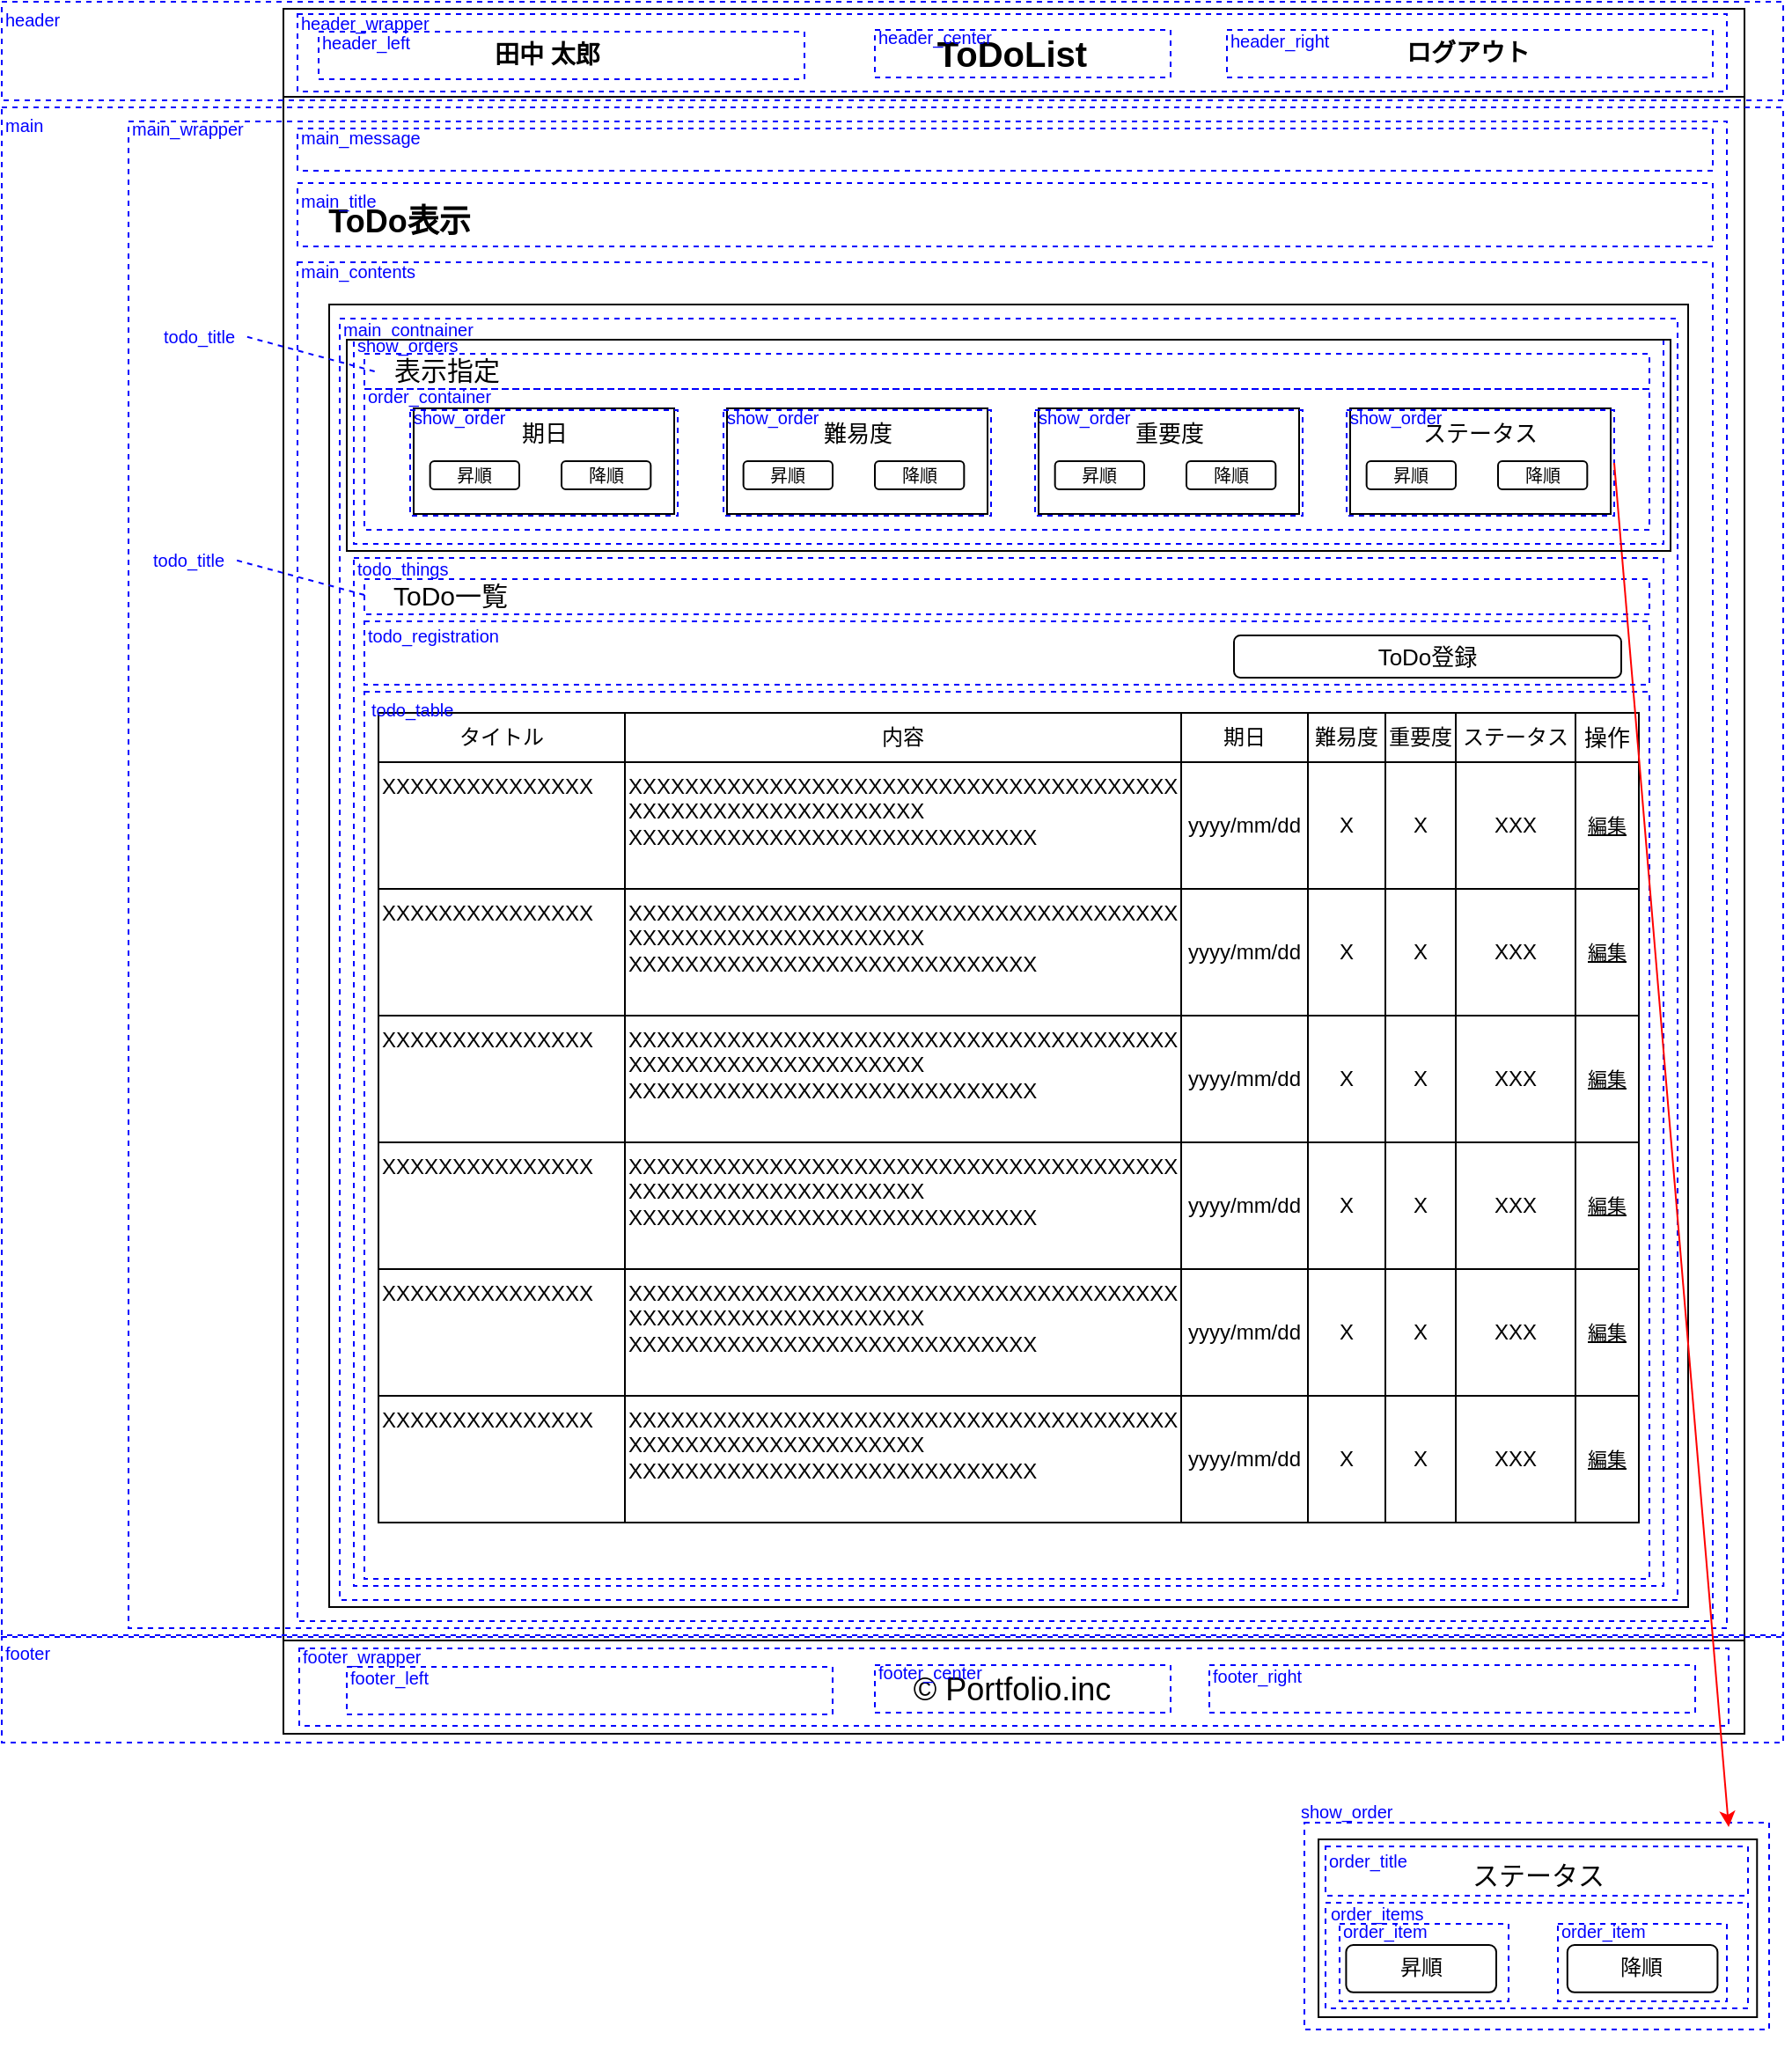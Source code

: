 <mxfile version="13.9.9" type="device"><diagram id="lAW5gfvQpGq91mGYDGwt" name="ページ1"><mxGraphModel dx="5087" dy="3839" grid="1" gridSize="4" guides="1" tooltips="1" connect="1" arrows="1" fold="1" page="1" pageScale="1" pageWidth="827" pageHeight="1169" math="0" shadow="0"><root><mxCell id="0"/><mxCell id="1" parent="0"/><mxCell id="Yv7fRx_SIulK72iq1PKx-1" value="" style="group" vertex="1" connectable="0" parent="1"><mxGeometry y="-48" width="830" height="972" as="geometry"/></mxCell><mxCell id="Yv7fRx_SIulK72iq1PKx-2" value="" style="rounded=0;whiteSpace=wrap;html=1;" vertex="1" parent="Yv7fRx_SIulK72iq1PKx-1"><mxGeometry y="0.5" width="830" height="971.5" as="geometry"/></mxCell><mxCell id="Yv7fRx_SIulK72iq1PKx-3" value="" style="rounded=0;whiteSpace=wrap;html=1;" vertex="1" parent="Yv7fRx_SIulK72iq1PKx-1"><mxGeometry width="830" height="50" as="geometry"/></mxCell><mxCell id="Yv7fRx_SIulK72iq1PKx-4" value="" style="rounded=0;whiteSpace=wrap;html=1;" vertex="1" parent="Yv7fRx_SIulK72iq1PKx-1"><mxGeometry y="927" width="830" height="53" as="geometry"/></mxCell><mxCell id="Yv7fRx_SIulK72iq1PKx-5" value="&lt;font style=&quot;font-size: 18px&quot;&gt;© Portfolio.inc&lt;/font&gt;" style="text;html=1;strokeColor=none;fillColor=none;align=center;verticalAlign=middle;whiteSpace=wrap;rounded=0;fontSize=20;" vertex="1" parent="Yv7fRx_SIulK72iq1PKx-1"><mxGeometry x="298" y="943.5" width="232" height="20" as="geometry"/></mxCell><mxCell id="Yv7fRx_SIulK72iq1PKx-6" value="&lt;font size=&quot;1&quot;&gt;&lt;b style=&quot;font-size: 18px&quot;&gt;ToDo表示&lt;/b&gt;&lt;/font&gt;" style="text;html=1;strokeColor=none;fillColor=none;align=center;verticalAlign=middle;whiteSpace=wrap;rounded=0;fontSize=17;" vertex="1" parent="Yv7fRx_SIulK72iq1PKx-1"><mxGeometry x="16" y="111" width="100" height="20" as="geometry"/></mxCell><mxCell id="Yv7fRx_SIulK72iq1PKx-7" value="&lt;b&gt;&lt;font style=&quot;font-size: 20px&quot;&gt;ToDoList&lt;/font&gt;&lt;/b&gt;" style="text;html=1;strokeColor=none;fillColor=none;align=center;verticalAlign=middle;whiteSpace=wrap;rounded=0;strokeWidth=4;" vertex="1" parent="Yv7fRx_SIulK72iq1PKx-1"><mxGeometry x="334" y="10" width="160" height="30" as="geometry"/></mxCell><mxCell id="Yv7fRx_SIulK72iq1PKx-8" value="&lt;span style=&quot;font-size: 14px;&quot;&gt;&lt;b style=&quot;font-size: 14px;&quot;&gt;田中 太郎&lt;/b&gt;&lt;/span&gt;" style="text;html=1;strokeColor=none;fillColor=none;align=center;verticalAlign=middle;whiteSpace=wrap;rounded=0;fontSize=14;" vertex="1" parent="Yv7fRx_SIulK72iq1PKx-1"><mxGeometry x="100" y="16" width="100" height="20" as="geometry"/></mxCell><mxCell id="Yv7fRx_SIulK72iq1PKx-9" value="&lt;b&gt;ログアウト&lt;/b&gt;" style="text;html=1;strokeColor=none;fillColor=none;align=center;verticalAlign=middle;whiteSpace=wrap;rounded=0;fontSize=14;" vertex="1" parent="Yv7fRx_SIulK72iq1PKx-1"><mxGeometry x="623" y="15" width="100" height="20" as="geometry"/></mxCell><mxCell id="Yv7fRx_SIulK72iq1PKx-10" value="" style="rounded=0;whiteSpace=wrap;html=1;fillColor=none;" vertex="1" parent="Yv7fRx_SIulK72iq1PKx-1"><mxGeometry x="26" y="168" width="772" height="740" as="geometry"/></mxCell><mxCell id="Yv7fRx_SIulK72iq1PKx-11" value="" style="rounded=0;whiteSpace=wrap;html=1;fillColor=none;fontSize=14;strokeColor=#0000FF;dashed=1;" vertex="1" parent="1"><mxGeometry x="-160" y="-52" width="1012" height="56" as="geometry"/></mxCell><mxCell id="Yv7fRx_SIulK72iq1PKx-12" value="" style="rounded=0;whiteSpace=wrap;html=1;fillColor=none;fontSize=14;strokeColor=#0000FF;dashed=1;" vertex="1" parent="1"><mxGeometry x="-160" y="8" width="1012" height="868" as="geometry"/></mxCell><mxCell id="Yv7fRx_SIulK72iq1PKx-13" value="" style="rounded=0;whiteSpace=wrap;html=1;fillColor=none;fontSize=14;strokeColor=#0000FF;dashed=1;" vertex="1" parent="1"><mxGeometry x="-160" y="877" width="1012" height="60" as="geometry"/></mxCell><mxCell id="Yv7fRx_SIulK72iq1PKx-14" value="header" style="text;html=1;strokeColor=none;fillColor=none;align=left;verticalAlign=middle;whiteSpace=wrap;rounded=0;dashed=1;fontSize=10;fontColor=#0000FF;" vertex="1" parent="1"><mxGeometry x="-160" y="-52" width="40" height="20" as="geometry"/></mxCell><mxCell id="Yv7fRx_SIulK72iq1PKx-15" value="main" style="text;html=1;strokeColor=none;fillColor=none;align=left;verticalAlign=middle;whiteSpace=wrap;rounded=0;dashed=1;fontSize=10;fontColor=#0000FF;" vertex="1" parent="1"><mxGeometry x="-160" y="8" width="40" height="20" as="geometry"/></mxCell><mxCell id="Yv7fRx_SIulK72iq1PKx-16" value="footer" style="text;html=1;strokeColor=none;fillColor=none;align=left;verticalAlign=middle;whiteSpace=wrap;rounded=0;dashed=1;fontSize=10;fontColor=#0000FF;" vertex="1" parent="1"><mxGeometry x="-160" y="876" width="40" height="20" as="geometry"/></mxCell><mxCell id="Yv7fRx_SIulK72iq1PKx-17" value="" style="rounded=0;whiteSpace=wrap;html=1;dashed=1;fillColor=none;strokeColor=#0000FF;" vertex="1" parent="1"><mxGeometry x="-88" y="16" width="908" height="856" as="geometry"/></mxCell><mxCell id="Yv7fRx_SIulK72iq1PKx-18" value="main_wrapper" style="text;html=1;strokeColor=none;fillColor=none;align=left;verticalAlign=middle;whiteSpace=wrap;rounded=0;dashed=1;fontSize=10;fontColor=#0000FF;" vertex="1" parent="1"><mxGeometry x="-88" y="16" width="84" height="8" as="geometry"/></mxCell><mxCell id="Yv7fRx_SIulK72iq1PKx-19" value="" style="rounded=0;whiteSpace=wrap;html=1;fillColor=none;fontSize=14;strokeColor=#0000FF;dashed=1;" vertex="1" parent="1"><mxGeometry x="20" y="-35" width="276" height="27" as="geometry"/></mxCell><mxCell id="Yv7fRx_SIulK72iq1PKx-20" value="header_left" style="text;html=1;strokeColor=none;fillColor=none;align=left;verticalAlign=middle;whiteSpace=wrap;rounded=0;dashed=1;fontSize=10;fontColor=#0000FF;" vertex="1" parent="1"><mxGeometry x="20" y="-35" width="72" height="11" as="geometry"/></mxCell><mxCell id="Yv7fRx_SIulK72iq1PKx-21" value="" style="rounded=0;whiteSpace=wrap;html=1;fillColor=none;fontSize=14;strokeColor=#0000FF;dashed=1;" vertex="1" parent="1"><mxGeometry x="8" y="-45" width="812" height="44" as="geometry"/></mxCell><mxCell id="Yv7fRx_SIulK72iq1PKx-22" value="header_wrapper" style="text;html=1;strokeColor=none;fillColor=none;align=left;verticalAlign=middle;whiteSpace=wrap;rounded=0;dashed=1;fontSize=10;fontColor=#0000FF;" vertex="1" parent="1"><mxGeometry x="8" y="-44" width="84" height="8" as="geometry"/></mxCell><mxCell id="Yv7fRx_SIulK72iq1PKx-23" value="" style="rounded=0;whiteSpace=wrap;html=1;fillColor=none;fontSize=14;strokeColor=#0000FF;dashed=1;" vertex="1" parent="1"><mxGeometry x="336" y="893" width="168" height="27" as="geometry"/></mxCell><mxCell id="Yv7fRx_SIulK72iq1PKx-24" value="" style="rounded=0;whiteSpace=wrap;html=1;fillColor=none;fontSize=14;strokeColor=#0000FF;dashed=1;" vertex="1" parent="1"><mxGeometry x="9" y="883.5" width="812" height="44" as="geometry"/></mxCell><mxCell id="Yv7fRx_SIulK72iq1PKx-25" value="footer_center" style="text;html=1;strokeColor=none;fillColor=none;align=left;verticalAlign=middle;whiteSpace=wrap;rounded=0;dashed=1;fontSize=10;fontColor=#0000FF;" vertex="1" parent="1"><mxGeometry x="336" y="891" width="96" height="11" as="geometry"/></mxCell><mxCell id="Yv7fRx_SIulK72iq1PKx-26" value="" style="rounded=0;whiteSpace=wrap;html=1;fillColor=none;fontSize=14;strokeColor=#0000FF;dashed=1;" vertex="1" parent="1"><mxGeometry x="36" y="894" width="276" height="27" as="geometry"/></mxCell><mxCell id="Yv7fRx_SIulK72iq1PKx-27" value="footer_left" style="text;html=1;strokeColor=none;fillColor=none;align=left;verticalAlign=middle;whiteSpace=wrap;rounded=0;dashed=1;fontSize=10;fontColor=#0000FF;" vertex="1" parent="1"><mxGeometry x="36" y="894" width="72" height="11" as="geometry"/></mxCell><mxCell id="Yv7fRx_SIulK72iq1PKx-28" value="footer_right" style="text;html=1;strokeColor=none;fillColor=none;align=left;verticalAlign=middle;whiteSpace=wrap;rounded=0;dashed=1;fontSize=10;fontColor=#0000FF;" vertex="1" parent="1"><mxGeometry x="526" y="893" width="72" height="11" as="geometry"/></mxCell><mxCell id="Yv7fRx_SIulK72iq1PKx-29" value="" style="rounded=0;whiteSpace=wrap;html=1;fillColor=none;fontSize=14;strokeColor=#0000FF;dashed=1;" vertex="1" parent="1"><mxGeometry x="526" y="893" width="276" height="27" as="geometry"/></mxCell><mxCell id="Yv7fRx_SIulK72iq1PKx-30" value="footer_wrapper" style="text;html=1;strokeColor=none;fillColor=none;align=left;verticalAlign=middle;whiteSpace=wrap;rounded=0;dashed=1;fontSize=10;fontColor=#0000FF;" vertex="1" parent="1"><mxGeometry x="9" y="883.5" width="84" height="8" as="geometry"/></mxCell><mxCell id="Yv7fRx_SIulK72iq1PKx-31" value="" style="rounded=0;whiteSpace=wrap;html=1;dashed=1;fillColor=none;strokeColor=#0000FF;" vertex="1" parent="1"><mxGeometry x="8" y="96" width="804" height="772" as="geometry"/></mxCell><mxCell id="Yv7fRx_SIulK72iq1PKx-32" value="main_contents" style="text;html=1;strokeColor=none;fillColor=none;align=left;verticalAlign=middle;whiteSpace=wrap;rounded=0;dashed=1;fontColor=#0000FF;fontSize=10;" vertex="1" parent="1"><mxGeometry x="8" y="91" width="80" height="20" as="geometry"/></mxCell><mxCell id="Yv7fRx_SIulK72iq1PKx-33" value="" style="rounded=0;whiteSpace=wrap;html=1;dashed=1;fillColor=none;strokeColor=#0000FF;" vertex="1" parent="1"><mxGeometry x="8" y="51" width="804" height="36" as="geometry"/></mxCell><mxCell id="Yv7fRx_SIulK72iq1PKx-34" value="main_title" style="text;html=1;strokeColor=none;fillColor=none;align=left;verticalAlign=middle;whiteSpace=wrap;rounded=0;dashed=1;fontColor=#0000FF;fontSize=10;" vertex="1" parent="1"><mxGeometry x="8" y="55" width="84" height="12" as="geometry"/></mxCell><mxCell id="Yv7fRx_SIulK72iq1PKx-35" value="" style="rounded=0;whiteSpace=wrap;html=1;dashed=1;fillColor=none;strokeColor=#0000FF;" vertex="1" parent="1"><mxGeometry x="8" y="20" width="804" height="24" as="geometry"/></mxCell><mxCell id="Yv7fRx_SIulK72iq1PKx-36" value="main_message" style="text;html=1;strokeColor=none;fillColor=none;align=left;verticalAlign=middle;whiteSpace=wrap;rounded=0;dashed=1;fontColor=#0000FF;fontSize=10;" vertex="1" parent="1"><mxGeometry x="8" y="17" width="80" height="16" as="geometry"/></mxCell><mxCell id="Yv7fRx_SIulK72iq1PKx-37" value="header_center" style="text;html=1;strokeColor=none;fillColor=none;align=left;verticalAlign=middle;whiteSpace=wrap;rounded=0;dashed=1;fontSize=10;fontColor=#0000FF;" vertex="1" parent="1"><mxGeometry x="336" y="-38" width="96" height="11" as="geometry"/></mxCell><mxCell id="Yv7fRx_SIulK72iq1PKx-38" value="" style="rounded=0;whiteSpace=wrap;html=1;fillColor=none;fontSize=14;strokeColor=#0000FF;dashed=1;" vertex="1" parent="1"><mxGeometry x="336" y="-36" width="168" height="27" as="geometry"/></mxCell><mxCell id="Yv7fRx_SIulK72iq1PKx-39" value="header_right" style="text;html=1;strokeColor=none;fillColor=none;align=left;verticalAlign=middle;whiteSpace=wrap;rounded=0;dashed=1;fontSize=10;fontColor=#0000FF;" vertex="1" parent="1"><mxGeometry x="536" y="-36" width="72" height="11" as="geometry"/></mxCell><mxCell id="Yv7fRx_SIulK72iq1PKx-40" value="" style="rounded=0;whiteSpace=wrap;html=1;fillColor=none;fontSize=14;strokeColor=#0000FF;dashed=1;" vertex="1" parent="1"><mxGeometry x="536" y="-36" width="276" height="27" as="geometry"/></mxCell><mxCell id="Yv7fRx_SIulK72iq1PKx-41" value="" style="group" vertex="1" connectable="0" parent="1"><mxGeometry x="54" y="352" width="748" height="460" as="geometry"/></mxCell><mxCell id="Yv7fRx_SIulK72iq1PKx-42" value="" style="group" vertex="1" connectable="0" parent="Yv7fRx_SIulK72iq1PKx-41"><mxGeometry width="692" height="28" as="geometry"/></mxCell><mxCell id="Yv7fRx_SIulK72iq1PKx-43" value="タイトル" style="rounded=0;whiteSpace=wrap;html=1;" vertex="1" parent="Yv7fRx_SIulK72iq1PKx-42"><mxGeometry width="140" height="28" as="geometry"/></mxCell><mxCell id="Yv7fRx_SIulK72iq1PKx-44" value="内容" style="rounded=0;whiteSpace=wrap;html=1;" vertex="1" parent="Yv7fRx_SIulK72iq1PKx-42"><mxGeometry x="140" width="316" height="28" as="geometry"/></mxCell><mxCell id="Yv7fRx_SIulK72iq1PKx-45" value="期日" style="rounded=0;whiteSpace=wrap;html=1;" vertex="1" parent="Yv7fRx_SIulK72iq1PKx-42"><mxGeometry x="456" width="72" height="28" as="geometry"/></mxCell><mxCell id="Yv7fRx_SIulK72iq1PKx-46" value="難易度" style="rounded=0;whiteSpace=wrap;html=1;" vertex="1" parent="Yv7fRx_SIulK72iq1PKx-42"><mxGeometry x="528" width="44" height="28" as="geometry"/></mxCell><mxCell id="Yv7fRx_SIulK72iq1PKx-47" value="重要度" style="rounded=0;whiteSpace=wrap;html=1;" vertex="1" parent="Yv7fRx_SIulK72iq1PKx-42"><mxGeometry x="572" width="40" height="28" as="geometry"/></mxCell><mxCell id="Yv7fRx_SIulK72iq1PKx-48" value="ステータス" style="rounded=0;whiteSpace=wrap;html=1;" vertex="1" parent="Yv7fRx_SIulK72iq1PKx-42"><mxGeometry x="612" width="68" height="28" as="geometry"/></mxCell><mxCell id="Yv7fRx_SIulK72iq1PKx-49" value="" style="group;align=left;verticalAlign=top;fontSize=11;" vertex="1" connectable="0" parent="Yv7fRx_SIulK72iq1PKx-41"><mxGeometry y="28" width="748" height="72" as="geometry"/></mxCell><mxCell id="Yv7fRx_SIulK72iq1PKx-50" value="" style="group" vertex="1" connectable="0" parent="Yv7fRx_SIulK72iq1PKx-49"><mxGeometry width="748" height="72" as="geometry"/></mxCell><mxCell id="Yv7fRx_SIulK72iq1PKx-51" value="XXXXXXXXXXXXXXX" style="rounded=0;whiteSpace=wrap;html=1;align=left;verticalAlign=top;" vertex="1" parent="Yv7fRx_SIulK72iq1PKx-50"><mxGeometry width="140" height="72" as="geometry"/></mxCell><mxCell id="Yv7fRx_SIulK72iq1PKx-52" value="XXXXXXXXXXXXXXXXXXXXXXXXXXXXXXXXXXXXXXX&lt;br&gt;XXXXXXXXXXXXXXXXXXXXX&lt;br&gt;XXXXXXXXXXXXXXXXXXXXXXXXXXXXX" style="rounded=0;whiteSpace=wrap;html=1;verticalAlign=top;align=left;" vertex="1" parent="Yv7fRx_SIulK72iq1PKx-50"><mxGeometry x="140" width="316" height="72" as="geometry"/></mxCell><mxCell id="Yv7fRx_SIulK72iq1PKx-53" value="yyyy/mm/dd" style="rounded=0;whiteSpace=wrap;html=1;" vertex="1" parent="Yv7fRx_SIulK72iq1PKx-50"><mxGeometry x="456" width="72" height="72" as="geometry"/></mxCell><mxCell id="Yv7fRx_SIulK72iq1PKx-54" value="X" style="rounded=0;whiteSpace=wrap;html=1;" vertex="1" parent="Yv7fRx_SIulK72iq1PKx-50"><mxGeometry x="528" width="44" height="72" as="geometry"/></mxCell><mxCell id="Yv7fRx_SIulK72iq1PKx-55" value="X" style="rounded=0;whiteSpace=wrap;html=1;" vertex="1" parent="Yv7fRx_SIulK72iq1PKx-50"><mxGeometry x="572" width="40" height="72" as="geometry"/></mxCell><mxCell id="Yv7fRx_SIulK72iq1PKx-56" value="XXX" style="rounded=0;whiteSpace=wrap;html=1;" vertex="1" parent="Yv7fRx_SIulK72iq1PKx-50"><mxGeometry x="612" width="68" height="72" as="geometry"/></mxCell><mxCell id="Yv7fRx_SIulK72iq1PKx-57" value="" style="group;align=left;verticalAlign=top;fontSize=11;" vertex="1" connectable="0" parent="Yv7fRx_SIulK72iq1PKx-41"><mxGeometry y="100" width="748" height="72" as="geometry"/></mxCell><mxCell id="Yv7fRx_SIulK72iq1PKx-58" value="" style="group" vertex="1" connectable="0" parent="Yv7fRx_SIulK72iq1PKx-57"><mxGeometry width="748" height="72" as="geometry"/></mxCell><mxCell id="Yv7fRx_SIulK72iq1PKx-59" value="XXXXXXXXXXXXXXX" style="rounded=0;whiteSpace=wrap;html=1;align=left;verticalAlign=top;" vertex="1" parent="Yv7fRx_SIulK72iq1PKx-58"><mxGeometry width="140" height="72" as="geometry"/></mxCell><mxCell id="Yv7fRx_SIulK72iq1PKx-60" value="XXXXXXXXXXXXXXXXXXXXXXXXXXXXXXXXXXXXXXX&lt;br&gt;XXXXXXXXXXXXXXXXXXXXX&lt;br&gt;XXXXXXXXXXXXXXXXXXXXXXXXXXXXX" style="rounded=0;whiteSpace=wrap;html=1;verticalAlign=top;align=left;" vertex="1" parent="Yv7fRx_SIulK72iq1PKx-58"><mxGeometry x="140" width="316" height="72" as="geometry"/></mxCell><mxCell id="Yv7fRx_SIulK72iq1PKx-61" value="yyyy/mm/dd" style="rounded=0;whiteSpace=wrap;html=1;" vertex="1" parent="Yv7fRx_SIulK72iq1PKx-58"><mxGeometry x="456" width="72" height="72" as="geometry"/></mxCell><mxCell id="Yv7fRx_SIulK72iq1PKx-62" value="X" style="rounded=0;whiteSpace=wrap;html=1;" vertex="1" parent="Yv7fRx_SIulK72iq1PKx-58"><mxGeometry x="528" width="44" height="72" as="geometry"/></mxCell><mxCell id="Yv7fRx_SIulK72iq1PKx-63" value="X" style="rounded=0;whiteSpace=wrap;html=1;" vertex="1" parent="Yv7fRx_SIulK72iq1PKx-58"><mxGeometry x="572" width="40" height="72" as="geometry"/></mxCell><mxCell id="Yv7fRx_SIulK72iq1PKx-64" value="XXX" style="rounded=0;whiteSpace=wrap;html=1;" vertex="1" parent="Yv7fRx_SIulK72iq1PKx-58"><mxGeometry x="612" width="68" height="72" as="geometry"/></mxCell><mxCell id="Yv7fRx_SIulK72iq1PKx-65" value="" style="group;align=left;verticalAlign=top;fontSize=11;" vertex="1" connectable="0" parent="Yv7fRx_SIulK72iq1PKx-41"><mxGeometry y="172" width="748" height="72" as="geometry"/></mxCell><mxCell id="Yv7fRx_SIulK72iq1PKx-66" value="" style="group" vertex="1" connectable="0" parent="Yv7fRx_SIulK72iq1PKx-65"><mxGeometry width="748" height="72" as="geometry"/></mxCell><mxCell id="Yv7fRx_SIulK72iq1PKx-67" value="XXXXXXXXXXXXXXX" style="rounded=0;whiteSpace=wrap;html=1;align=left;verticalAlign=top;" vertex="1" parent="Yv7fRx_SIulK72iq1PKx-66"><mxGeometry width="140" height="72" as="geometry"/></mxCell><mxCell id="Yv7fRx_SIulK72iq1PKx-68" value="XXXXXXXXXXXXXXXXXXXXXXXXXXXXXXXXXXXXXXX&lt;br&gt;XXXXXXXXXXXXXXXXXXXXX&lt;br&gt;XXXXXXXXXXXXXXXXXXXXXXXXXXXXX" style="rounded=0;whiteSpace=wrap;html=1;verticalAlign=top;align=left;" vertex="1" parent="Yv7fRx_SIulK72iq1PKx-66"><mxGeometry x="140" width="316" height="72" as="geometry"/></mxCell><mxCell id="Yv7fRx_SIulK72iq1PKx-69" value="yyyy/mm/dd" style="rounded=0;whiteSpace=wrap;html=1;" vertex="1" parent="Yv7fRx_SIulK72iq1PKx-66"><mxGeometry x="456" width="72" height="72" as="geometry"/></mxCell><mxCell id="Yv7fRx_SIulK72iq1PKx-70" value="X" style="rounded=0;whiteSpace=wrap;html=1;" vertex="1" parent="Yv7fRx_SIulK72iq1PKx-66"><mxGeometry x="528" width="44" height="72" as="geometry"/></mxCell><mxCell id="Yv7fRx_SIulK72iq1PKx-71" value="X" style="rounded=0;whiteSpace=wrap;html=1;" vertex="1" parent="Yv7fRx_SIulK72iq1PKx-66"><mxGeometry x="572" width="40" height="72" as="geometry"/></mxCell><mxCell id="Yv7fRx_SIulK72iq1PKx-72" value="XXX" style="rounded=0;whiteSpace=wrap;html=1;" vertex="1" parent="Yv7fRx_SIulK72iq1PKx-66"><mxGeometry x="612" width="68" height="72" as="geometry"/></mxCell><mxCell id="Yv7fRx_SIulK72iq1PKx-73" value="" style="group;align=left;verticalAlign=top;fontSize=11;" vertex="1" connectable="0" parent="Yv7fRx_SIulK72iq1PKx-41"><mxGeometry y="244" width="748" height="72" as="geometry"/></mxCell><mxCell id="Yv7fRx_SIulK72iq1PKx-74" value="" style="group" vertex="1" connectable="0" parent="Yv7fRx_SIulK72iq1PKx-73"><mxGeometry width="748" height="72" as="geometry"/></mxCell><mxCell id="Yv7fRx_SIulK72iq1PKx-75" value="XXXXXXXXXXXXXXX" style="rounded=0;whiteSpace=wrap;html=1;align=left;verticalAlign=top;" vertex="1" parent="Yv7fRx_SIulK72iq1PKx-74"><mxGeometry width="140" height="72" as="geometry"/></mxCell><mxCell id="Yv7fRx_SIulK72iq1PKx-76" value="XXXXXXXXXXXXXXXXXXXXXXXXXXXXXXXXXXXXXXX&lt;br&gt;XXXXXXXXXXXXXXXXXXXXX&lt;br&gt;XXXXXXXXXXXXXXXXXXXXXXXXXXXXX" style="rounded=0;whiteSpace=wrap;html=1;verticalAlign=top;align=left;" vertex="1" parent="Yv7fRx_SIulK72iq1PKx-74"><mxGeometry x="140" width="316" height="72" as="geometry"/></mxCell><mxCell id="Yv7fRx_SIulK72iq1PKx-77" value="yyyy/mm/dd" style="rounded=0;whiteSpace=wrap;html=1;" vertex="1" parent="Yv7fRx_SIulK72iq1PKx-74"><mxGeometry x="456" width="72" height="72" as="geometry"/></mxCell><mxCell id="Yv7fRx_SIulK72iq1PKx-78" value="X" style="rounded=0;whiteSpace=wrap;html=1;" vertex="1" parent="Yv7fRx_SIulK72iq1PKx-74"><mxGeometry x="528" width="44" height="72" as="geometry"/></mxCell><mxCell id="Yv7fRx_SIulK72iq1PKx-79" value="X" style="rounded=0;whiteSpace=wrap;html=1;" vertex="1" parent="Yv7fRx_SIulK72iq1PKx-74"><mxGeometry x="572" width="40" height="72" as="geometry"/></mxCell><mxCell id="Yv7fRx_SIulK72iq1PKx-80" value="XXX" style="rounded=0;whiteSpace=wrap;html=1;" vertex="1" parent="Yv7fRx_SIulK72iq1PKx-74"><mxGeometry x="612" width="68" height="72" as="geometry"/></mxCell><mxCell id="Yv7fRx_SIulK72iq1PKx-81" value="" style="group;align=left;verticalAlign=top;fontSize=11;" vertex="1" connectable="0" parent="Yv7fRx_SIulK72iq1PKx-41"><mxGeometry y="316" width="748" height="72" as="geometry"/></mxCell><mxCell id="Yv7fRx_SIulK72iq1PKx-82" value="" style="group" vertex="1" connectable="0" parent="Yv7fRx_SIulK72iq1PKx-81"><mxGeometry width="748" height="72" as="geometry"/></mxCell><mxCell id="Yv7fRx_SIulK72iq1PKx-83" value="XXXXXXXXXXXXXXX" style="rounded=0;whiteSpace=wrap;html=1;align=left;verticalAlign=top;" vertex="1" parent="Yv7fRx_SIulK72iq1PKx-82"><mxGeometry width="140" height="72" as="geometry"/></mxCell><mxCell id="Yv7fRx_SIulK72iq1PKx-84" value="XXXXXXXXXXXXXXXXXXXXXXXXXXXXXXXXXXXXXXX&lt;br&gt;XXXXXXXXXXXXXXXXXXXXX&lt;br&gt;XXXXXXXXXXXXXXXXXXXXXXXXXXXXX" style="rounded=0;whiteSpace=wrap;html=1;verticalAlign=top;align=left;" vertex="1" parent="Yv7fRx_SIulK72iq1PKx-82"><mxGeometry x="140" width="316" height="72" as="geometry"/></mxCell><mxCell id="Yv7fRx_SIulK72iq1PKx-85" value="yyyy/mm/dd" style="rounded=0;whiteSpace=wrap;html=1;" vertex="1" parent="Yv7fRx_SIulK72iq1PKx-82"><mxGeometry x="456" width="72" height="72" as="geometry"/></mxCell><mxCell id="Yv7fRx_SIulK72iq1PKx-86" value="X" style="rounded=0;whiteSpace=wrap;html=1;" vertex="1" parent="Yv7fRx_SIulK72iq1PKx-82"><mxGeometry x="528" width="44" height="72" as="geometry"/></mxCell><mxCell id="Yv7fRx_SIulK72iq1PKx-87" value="X" style="rounded=0;whiteSpace=wrap;html=1;" vertex="1" parent="Yv7fRx_SIulK72iq1PKx-82"><mxGeometry x="572" width="40" height="72" as="geometry"/></mxCell><mxCell id="Yv7fRx_SIulK72iq1PKx-88" value="XXX" style="rounded=0;whiteSpace=wrap;html=1;" vertex="1" parent="Yv7fRx_SIulK72iq1PKx-82"><mxGeometry x="612" width="68" height="72" as="geometry"/></mxCell><mxCell id="Yv7fRx_SIulK72iq1PKx-89" value="" style="group;align=left;verticalAlign=top;fontSize=11;" vertex="1" connectable="0" parent="Yv7fRx_SIulK72iq1PKx-41"><mxGeometry y="388" width="748" height="72" as="geometry"/></mxCell><mxCell id="Yv7fRx_SIulK72iq1PKx-90" value="" style="group" vertex="1" connectable="0" parent="Yv7fRx_SIulK72iq1PKx-89"><mxGeometry width="748" height="72" as="geometry"/></mxCell><mxCell id="Yv7fRx_SIulK72iq1PKx-91" value="XXXXXXXXXXXXXXX" style="rounded=0;whiteSpace=wrap;html=1;align=left;verticalAlign=top;" vertex="1" parent="Yv7fRx_SIulK72iq1PKx-90"><mxGeometry width="140" height="72" as="geometry"/></mxCell><mxCell id="Yv7fRx_SIulK72iq1PKx-92" value="XXXXXXXXXXXXXXXXXXXXXXXXXXXXXXXXXXXXXXX&lt;br&gt;XXXXXXXXXXXXXXXXXXXXX&lt;br&gt;XXXXXXXXXXXXXXXXXXXXXXXXXXXXX" style="rounded=0;whiteSpace=wrap;html=1;verticalAlign=top;align=left;" vertex="1" parent="Yv7fRx_SIulK72iq1PKx-90"><mxGeometry x="140" width="316" height="72" as="geometry"/></mxCell><mxCell id="Yv7fRx_SIulK72iq1PKx-93" value="yyyy/mm/dd" style="rounded=0;whiteSpace=wrap;html=1;" vertex="1" parent="Yv7fRx_SIulK72iq1PKx-90"><mxGeometry x="456" width="72" height="72" as="geometry"/></mxCell><mxCell id="Yv7fRx_SIulK72iq1PKx-94" value="X" style="rounded=0;whiteSpace=wrap;html=1;" vertex="1" parent="Yv7fRx_SIulK72iq1PKx-90"><mxGeometry x="528" width="44" height="72" as="geometry"/></mxCell><mxCell id="Yv7fRx_SIulK72iq1PKx-95" value="X" style="rounded=0;whiteSpace=wrap;html=1;" vertex="1" parent="Yv7fRx_SIulK72iq1PKx-90"><mxGeometry x="572" width="40" height="72" as="geometry"/></mxCell><mxCell id="Yv7fRx_SIulK72iq1PKx-96" value="XXX" style="rounded=0;whiteSpace=wrap;html=1;" vertex="1" parent="Yv7fRx_SIulK72iq1PKx-90"><mxGeometry x="612" width="68" height="72" as="geometry"/></mxCell><mxCell id="Yv7fRx_SIulK72iq1PKx-97" value="" style="group;fontSize=12;" vertex="1" connectable="0" parent="Yv7fRx_SIulK72iq1PKx-41"><mxGeometry x="680" width="36" height="460" as="geometry"/></mxCell><mxCell id="Yv7fRx_SIulK72iq1PKx-98" value="&lt;font style=&quot;font-size: 13px&quot;&gt;操作&lt;/font&gt;" style="rounded=0;whiteSpace=wrap;html=1;fontSize=11;" vertex="1" parent="Yv7fRx_SIulK72iq1PKx-97"><mxGeometry width="36" height="28" as="geometry"/></mxCell><mxCell id="Yv7fRx_SIulK72iq1PKx-99" value="編集" style="rounded=0;whiteSpace=wrap;html=1;fontStyle=4;fontSize=11;" vertex="1" parent="Yv7fRx_SIulK72iq1PKx-97"><mxGeometry y="28" width="36" height="72" as="geometry"/></mxCell><mxCell id="Yv7fRx_SIulK72iq1PKx-100" value="編集" style="rounded=0;whiteSpace=wrap;html=1;fontStyle=4;fontSize=11;" vertex="1" parent="Yv7fRx_SIulK72iq1PKx-97"><mxGeometry y="100" width="36" height="72" as="geometry"/></mxCell><mxCell id="Yv7fRx_SIulK72iq1PKx-101" value="編集" style="rounded=0;whiteSpace=wrap;html=1;fontStyle=4;fontSize=11;" vertex="1" parent="Yv7fRx_SIulK72iq1PKx-97"><mxGeometry y="172" width="36" height="72" as="geometry"/></mxCell><mxCell id="Yv7fRx_SIulK72iq1PKx-102" value="編集" style="rounded=0;whiteSpace=wrap;html=1;fontStyle=4;fontSize=11;" vertex="1" parent="Yv7fRx_SIulK72iq1PKx-97"><mxGeometry y="244" width="36" height="72" as="geometry"/></mxCell><mxCell id="Yv7fRx_SIulK72iq1PKx-103" value="編集" style="rounded=0;whiteSpace=wrap;html=1;fontStyle=4;fontSize=11;" vertex="1" parent="Yv7fRx_SIulK72iq1PKx-97"><mxGeometry y="316" width="36" height="72" as="geometry"/></mxCell><mxCell id="Yv7fRx_SIulK72iq1PKx-104" value="編集" style="rounded=0;whiteSpace=wrap;html=1;fontStyle=4;fontSize=11;" vertex="1" parent="Yv7fRx_SIulK72iq1PKx-97"><mxGeometry y="388" width="36" height="72" as="geometry"/></mxCell><mxCell id="Yv7fRx_SIulK72iq1PKx-105" value="" style="group" vertex="1" connectable="0" parent="1"><mxGeometry x="46" y="131" width="736" height="128" as="geometry"/></mxCell><mxCell id="Yv7fRx_SIulK72iq1PKx-106" value="表示指定" style="text;html=1;strokeColor=none;fillColor=none;align=center;verticalAlign=middle;whiteSpace=wrap;rounded=0;fontSize=15;" vertex="1" parent="Yv7fRx_SIulK72iq1PKx-105"><mxGeometry x="13" y="16" width="68" height="20" as="geometry"/></mxCell><mxCell id="Yv7fRx_SIulK72iq1PKx-107" value="" style="group" vertex="1" connectable="0" parent="Yv7fRx_SIulK72iq1PKx-105"><mxGeometry x="28" y="48" width="148" height="60" as="geometry"/></mxCell><mxCell id="Yv7fRx_SIulK72iq1PKx-108" value="" style="rounded=0;whiteSpace=wrap;html=1;fontSize=11;align=center;" vertex="1" parent="Yv7fRx_SIulK72iq1PKx-107"><mxGeometry width="148" height="60" as="geometry"/></mxCell><mxCell id="Yv7fRx_SIulK72iq1PKx-109" value="期日" style="text;html=1;strokeColor=none;fillColor=none;align=center;verticalAlign=middle;whiteSpace=wrap;rounded=0;fontSize=13;" vertex="1" parent="Yv7fRx_SIulK72iq1PKx-107"><mxGeometry x="50.667" y="4" width="46.667" height="20" as="geometry"/></mxCell><mxCell id="Yv7fRx_SIulK72iq1PKx-110" value="昇順" style="rounded=1;whiteSpace=wrap;html=1;fontSize=10;align=center;" vertex="1" parent="Yv7fRx_SIulK72iq1PKx-107"><mxGeometry x="9.33" y="30" width="50.67" height="16" as="geometry"/></mxCell><mxCell id="Yv7fRx_SIulK72iq1PKx-111" value="降順" style="rounded=1;whiteSpace=wrap;html=1;fontSize=10;align=center;" vertex="1" parent="Yv7fRx_SIulK72iq1PKx-107"><mxGeometry x="84" y="30" width="50.67" height="16" as="geometry"/></mxCell><mxCell id="Yv7fRx_SIulK72iq1PKx-112" value="" style="group" vertex="1" connectable="0" parent="Yv7fRx_SIulK72iq1PKx-105"><mxGeometry x="206" y="48" width="148" height="60" as="geometry"/></mxCell><mxCell id="Yv7fRx_SIulK72iq1PKx-113" value="" style="rounded=0;whiteSpace=wrap;html=1;fontSize=11;align=center;" vertex="1" parent="Yv7fRx_SIulK72iq1PKx-112"><mxGeometry width="148" height="60" as="geometry"/></mxCell><mxCell id="Yv7fRx_SIulK72iq1PKx-114" value="難易度" style="text;html=1;strokeColor=none;fillColor=none;align=center;verticalAlign=middle;whiteSpace=wrap;rounded=0;fontSize=13;" vertex="1" parent="Yv7fRx_SIulK72iq1PKx-112"><mxGeometry x="50.667" y="4" width="46.667" height="20" as="geometry"/></mxCell><mxCell id="Yv7fRx_SIulK72iq1PKx-115" value="昇順" style="rounded=1;whiteSpace=wrap;html=1;fontSize=10;align=center;" vertex="1" parent="Yv7fRx_SIulK72iq1PKx-112"><mxGeometry x="9.33" y="30" width="50.67" height="16" as="geometry"/></mxCell><mxCell id="Yv7fRx_SIulK72iq1PKx-116" value="降順" style="rounded=1;whiteSpace=wrap;html=1;fontSize=10;align=center;" vertex="1" parent="Yv7fRx_SIulK72iq1PKx-112"><mxGeometry x="84" y="30" width="50.67" height="16" as="geometry"/></mxCell><mxCell id="Yv7fRx_SIulK72iq1PKx-117" value="" style="group" vertex="1" connectable="0" parent="Yv7fRx_SIulK72iq1PKx-105"><mxGeometry x="383" y="48" width="148" height="60" as="geometry"/></mxCell><mxCell id="Yv7fRx_SIulK72iq1PKx-118" value="" style="rounded=0;whiteSpace=wrap;html=1;fontSize=11;align=center;" vertex="1" parent="Yv7fRx_SIulK72iq1PKx-117"><mxGeometry width="148" height="60" as="geometry"/></mxCell><mxCell id="Yv7fRx_SIulK72iq1PKx-119" value="重要度" style="text;html=1;strokeColor=none;fillColor=none;align=center;verticalAlign=middle;whiteSpace=wrap;rounded=0;fontSize=13;" vertex="1" parent="Yv7fRx_SIulK72iq1PKx-117"><mxGeometry x="50.667" y="4" width="46.667" height="20" as="geometry"/></mxCell><mxCell id="Yv7fRx_SIulK72iq1PKx-120" value="昇順" style="rounded=1;whiteSpace=wrap;html=1;fontSize=10;align=center;" vertex="1" parent="Yv7fRx_SIulK72iq1PKx-117"><mxGeometry x="9.33" y="30" width="50.67" height="16" as="geometry"/></mxCell><mxCell id="Yv7fRx_SIulK72iq1PKx-121" value="降順" style="rounded=1;whiteSpace=wrap;html=1;fontSize=10;align=center;" vertex="1" parent="Yv7fRx_SIulK72iq1PKx-117"><mxGeometry x="84" y="30" width="50.67" height="16" as="geometry"/></mxCell><mxCell id="Yv7fRx_SIulK72iq1PKx-122" value="" style="group" vertex="1" connectable="0" parent="Yv7fRx_SIulK72iq1PKx-105"><mxGeometry x="560" y="48" width="148" height="60" as="geometry"/></mxCell><mxCell id="Yv7fRx_SIulK72iq1PKx-123" value="" style="rounded=0;whiteSpace=wrap;html=1;fontSize=11;align=center;" vertex="1" parent="Yv7fRx_SIulK72iq1PKx-122"><mxGeometry width="148" height="60" as="geometry"/></mxCell><mxCell id="Yv7fRx_SIulK72iq1PKx-124" value="ステータス" style="text;html=1;strokeColor=none;fillColor=none;align=center;verticalAlign=middle;whiteSpace=wrap;rounded=0;fontSize=13;" vertex="1" parent="Yv7fRx_SIulK72iq1PKx-122"><mxGeometry x="36" y="4" width="76" height="20" as="geometry"/></mxCell><mxCell id="Yv7fRx_SIulK72iq1PKx-125" value="昇順" style="rounded=1;whiteSpace=wrap;html=1;fontSize=10;align=center;" vertex="1" parent="Yv7fRx_SIulK72iq1PKx-122"><mxGeometry x="9.33" y="30" width="50.67" height="16" as="geometry"/></mxCell><mxCell id="Yv7fRx_SIulK72iq1PKx-126" value="降順" style="rounded=1;whiteSpace=wrap;html=1;fontSize=10;align=center;" vertex="1" parent="Yv7fRx_SIulK72iq1PKx-122"><mxGeometry x="84" y="30" width="50.67" height="16" as="geometry"/></mxCell><mxCell id="Yv7fRx_SIulK72iq1PKx-127" value="ToDo一覧" style="text;html=1;strokeColor=none;fillColor=none;align=center;verticalAlign=middle;whiteSpace=wrap;rounded=0;fontSize=15;" vertex="1" parent="1"><mxGeometry x="57" y="275" width="76" height="20" as="geometry"/></mxCell><mxCell id="Yv7fRx_SIulK72iq1PKx-128" value="" style="rounded=0;whiteSpace=wrap;html=1;dashed=1;fillColor=none;strokeColor=#0000FF;" vertex="1" parent="1"><mxGeometry x="32" y="128" width="760" height="728" as="geometry"/></mxCell><mxCell id="Yv7fRx_SIulK72iq1PKx-129" value="main_contnainer" style="text;html=1;strokeColor=none;fillColor=none;align=left;verticalAlign=middle;whiteSpace=wrap;rounded=0;dashed=1;fontColor=#0000FF;fontSize=10;" vertex="1" parent="1"><mxGeometry x="32" y="124" width="80" height="20" as="geometry"/></mxCell><mxCell id="Yv7fRx_SIulK72iq1PKx-130" value="" style="rounded=0;whiteSpace=wrap;html=1;dashed=1;fillColor=none;strokeColor=#0000FF;" vertex="1" parent="1"><mxGeometry x="40" y="140" width="744" height="116" as="geometry"/></mxCell><mxCell id="Yv7fRx_SIulK72iq1PKx-131" value="show_orders" style="text;html=1;strokeColor=none;fillColor=none;align=left;verticalAlign=middle;whiteSpace=wrap;rounded=0;dashed=1;fontColor=#0000FF;fontSize=10;" vertex="1" parent="1"><mxGeometry x="40" y="133" width="80" height="20" as="geometry"/></mxCell><mxCell id="Yv7fRx_SIulK72iq1PKx-132" value="" style="rounded=0;whiteSpace=wrap;html=1;dashed=1;fillColor=none;strokeColor=#0000FF;" vertex="1" parent="1"><mxGeometry x="40" y="264" width="744" height="584" as="geometry"/></mxCell><mxCell id="Yv7fRx_SIulK72iq1PKx-133" value="todo_things" style="text;html=1;strokeColor=none;fillColor=none;align=left;verticalAlign=middle;whiteSpace=wrap;rounded=0;dashed=1;fontColor=#0000FF;fontSize=10;" vertex="1" parent="1"><mxGeometry x="40" y="260" width="80" height="20" as="geometry"/></mxCell><mxCell id="Yv7fRx_SIulK72iq1PKx-134" value="" style="rounded=0;whiteSpace=wrap;html=1;dashed=1;fillColor=none;strokeColor=#0000FF;" vertex="1" parent="1"><mxGeometry x="46" y="168" width="730" height="80" as="geometry"/></mxCell><mxCell id="Yv7fRx_SIulK72iq1PKx-135" value="" style="rounded=0;whiteSpace=wrap;html=1;dashed=1;fillColor=none;strokeColor=#0000FF;" vertex="1" parent="1"><mxGeometry x="46" y="148" width="730" height="20" as="geometry"/></mxCell><mxCell id="Yv7fRx_SIulK72iq1PKx-136" value="todo_title" style="text;html=1;strokeColor=none;fillColor=none;align=left;verticalAlign=middle;whiteSpace=wrap;rounded=0;dashed=1;fontColor=#0000FF;fontSize=10;" vertex="1" parent="1"><mxGeometry x="-70" y="128" width="48" height="20" as="geometry"/></mxCell><mxCell id="Yv7fRx_SIulK72iq1PKx-137" value="" style="endArrow=none;html=1;fontSize=12;entryX=1;entryY=0.5;entryDx=0;entryDy=0;exitX=0.008;exitY=0.5;exitDx=0;exitDy=0;exitPerimeter=0;dashed=1;strokeColor=#0000FF;" edge="1" parent="1" source="Yv7fRx_SIulK72iq1PKx-135" target="Yv7fRx_SIulK72iq1PKx-136"><mxGeometry width="50" height="50" relative="1" as="geometry"><mxPoint x="76" y="230" as="sourcePoint"/><mxPoint x="126" y="180" as="targetPoint"/></mxGeometry></mxCell><mxCell id="Yv7fRx_SIulK72iq1PKx-138" value="order_container" style="text;html=1;strokeColor=none;fillColor=none;align=left;verticalAlign=middle;whiteSpace=wrap;rounded=0;dashed=1;fontColor=#0000FF;fontSize=10;" vertex="1" parent="1"><mxGeometry x="46" y="162" width="80" height="20" as="geometry"/></mxCell><mxCell id="Yv7fRx_SIulK72iq1PKx-139" value="" style="rounded=0;whiteSpace=wrap;html=1;dashed=1;fillColor=none;strokeColor=#0000FF;" vertex="1" parent="1"><mxGeometry x="72" y="180" width="152" height="60" as="geometry"/></mxCell><mxCell id="Yv7fRx_SIulK72iq1PKx-140" value="show_order" style="text;html=1;strokeColor=none;fillColor=none;align=left;verticalAlign=middle;whiteSpace=wrap;rounded=0;dashed=1;fontColor=#0000FF;fontSize=10;" vertex="1" parent="1"><mxGeometry x="72" y="176" width="56" height="16" as="geometry"/></mxCell><mxCell id="Yv7fRx_SIulK72iq1PKx-141" value="" style="rounded=0;whiteSpace=wrap;html=1;dashed=1;fillColor=none;strokeColor=#0000FF;" vertex="1" parent="1"><mxGeometry x="250" y="180" width="152" height="60" as="geometry"/></mxCell><mxCell id="Yv7fRx_SIulK72iq1PKx-142" value="show_order" style="text;html=1;strokeColor=none;fillColor=none;align=left;verticalAlign=middle;whiteSpace=wrap;rounded=0;dashed=1;fontColor=#0000FF;fontSize=10;" vertex="1" parent="1"><mxGeometry x="250" y="176" width="56" height="16" as="geometry"/></mxCell><mxCell id="Yv7fRx_SIulK72iq1PKx-143" value="" style="rounded=0;whiteSpace=wrap;html=1;dashed=1;fillColor=none;strokeColor=#0000FF;" vertex="1" parent="1"><mxGeometry x="427" y="180" width="152" height="60" as="geometry"/></mxCell><mxCell id="Yv7fRx_SIulK72iq1PKx-144" value="show_order" style="text;html=1;strokeColor=none;fillColor=none;align=left;verticalAlign=middle;whiteSpace=wrap;rounded=0;dashed=1;fontColor=#0000FF;fontSize=10;" vertex="1" parent="1"><mxGeometry x="427" y="176" width="56" height="16" as="geometry"/></mxCell><mxCell id="Yv7fRx_SIulK72iq1PKx-145" value="" style="rounded=0;whiteSpace=wrap;html=1;dashed=1;fillColor=none;strokeColor=#0000FF;" vertex="1" parent="1"><mxGeometry x="604" y="180" width="152" height="60" as="geometry"/></mxCell><mxCell id="Yv7fRx_SIulK72iq1PKx-146" value="show_order" style="text;html=1;strokeColor=none;fillColor=none;align=left;verticalAlign=middle;whiteSpace=wrap;rounded=0;dashed=1;fontColor=#0000FF;fontSize=10;" vertex="1" parent="1"><mxGeometry x="604" y="176" width="56" height="16" as="geometry"/></mxCell><mxCell id="Yv7fRx_SIulK72iq1PKx-147" value="" style="rounded=0;whiteSpace=wrap;html=1;dashed=1;fillColor=none;strokeColor=#0000FF;" vertex="1" parent="1"><mxGeometry x="46" y="276" width="730" height="20" as="geometry"/></mxCell><mxCell id="Yv7fRx_SIulK72iq1PKx-148" value="" style="rounded=0;whiteSpace=wrap;html=1;dashed=1;fillColor=none;strokeColor=#0000FF;" vertex="1" parent="1"><mxGeometry x="46" y="340" width="730" height="504" as="geometry"/></mxCell><mxCell id="Yv7fRx_SIulK72iq1PKx-149" value="todo_title" style="text;html=1;strokeColor=none;fillColor=none;align=left;verticalAlign=middle;whiteSpace=wrap;rounded=0;dashed=1;fontColor=#0000FF;fontSize=10;" vertex="1" parent="1"><mxGeometry x="-75.84" y="255" width="48" height="20" as="geometry"/></mxCell><mxCell id="Yv7fRx_SIulK72iq1PKx-150" value="" style="endArrow=none;html=1;fontSize=12;entryX=1;entryY=0.5;entryDx=0;entryDy=0;exitX=0.008;exitY=0.5;exitDx=0;exitDy=0;exitPerimeter=0;dashed=1;strokeColor=#0000FF;" edge="1" parent="1" target="Yv7fRx_SIulK72iq1PKx-149"><mxGeometry width="50" height="50" relative="1" as="geometry"><mxPoint x="46" y="285" as="sourcePoint"/><mxPoint x="120.16" y="307" as="targetPoint"/></mxGeometry></mxCell><mxCell id="Yv7fRx_SIulK72iq1PKx-151" value="todo_table" style="text;html=1;strokeColor=none;fillColor=none;align=left;verticalAlign=middle;whiteSpace=wrap;rounded=0;dashed=1;fontColor=#0000FF;fontSize=10;" vertex="1" parent="1"><mxGeometry x="48" y="344" width="80" height="12" as="geometry"/></mxCell><mxCell id="Yv7fRx_SIulK72iq1PKx-152" value="" style="group;fontSize=13;" vertex="1" connectable="0" parent="1"><mxGeometry x="588" y="992" width="268" height="121.5" as="geometry"/></mxCell><mxCell id="Yv7fRx_SIulK72iq1PKx-153" value="" style="rounded=0;whiteSpace=wrap;html=1;fontSize=11;align=center;" vertex="1" parent="Yv7fRx_SIulK72iq1PKx-152"><mxGeometry width="249.14" height="101" as="geometry"/></mxCell><mxCell id="Yv7fRx_SIulK72iq1PKx-154" value="ステータス" style="text;html=1;strokeColor=none;fillColor=none;align=center;verticalAlign=middle;whiteSpace=wrap;rounded=0;fontSize=15;" vertex="1" parent="Yv7fRx_SIulK72iq1PKx-152"><mxGeometry x="60.602" y="2.733" width="127.937" height="33.667" as="geometry"/></mxCell><mxCell id="Yv7fRx_SIulK72iq1PKx-155" value="昇順" style="rounded=1;whiteSpace=wrap;html=1;fontSize=12;align=center;" vertex="1" parent="Yv7fRx_SIulK72iq1PKx-152"><mxGeometry x="15.706" y="60" width="85.297" height="26.933" as="geometry"/></mxCell><mxCell id="Yv7fRx_SIulK72iq1PKx-156" value="降順" style="rounded=1;whiteSpace=wrap;html=1;fontSize=12;align=center;" vertex="1" parent="Yv7fRx_SIulK72iq1PKx-152"><mxGeometry x="141.404" y="60" width="85.297" height="26.933" as="geometry"/></mxCell><mxCell id="Yv7fRx_SIulK72iq1PKx-157" value="" style="rounded=0;whiteSpace=wrap;html=1;dashed=1;fillColor=none;strokeColor=#0000FF;" vertex="1" parent="Yv7fRx_SIulK72iq1PKx-152"><mxGeometry x="-8" y="-9.5" width="264" height="117.5" as="geometry"/></mxCell><mxCell id="Yv7fRx_SIulK72iq1PKx-158" value="" style="rounded=0;whiteSpace=wrap;html=1;dashed=1;fillColor=none;strokeColor=#0000FF;" vertex="1" parent="Yv7fRx_SIulK72iq1PKx-152"><mxGeometry x="4" y="4" width="240" height="28" as="geometry"/></mxCell><mxCell id="Yv7fRx_SIulK72iq1PKx-159" value="" style="rounded=0;whiteSpace=wrap;html=1;dashed=1;fillColor=none;strokeColor=#0000FF;" vertex="1" parent="Yv7fRx_SIulK72iq1PKx-152"><mxGeometry x="4" y="36" width="240" height="60" as="geometry"/></mxCell><mxCell id="Yv7fRx_SIulK72iq1PKx-160" value="order_title" style="text;html=1;strokeColor=none;fillColor=none;align=left;verticalAlign=middle;whiteSpace=wrap;rounded=0;dashed=1;fontColor=#0000FF;fontSize=10;" vertex="1" parent="Yv7fRx_SIulK72iq1PKx-152"><mxGeometry x="4.0" y="4.0" width="56" height="16" as="geometry"/></mxCell><mxCell id="Yv7fRx_SIulK72iq1PKx-161" value="" style="rounded=0;whiteSpace=wrap;html=1;dashed=1;fillColor=none;strokeColor=#0000FF;" vertex="1" parent="Yv7fRx_SIulK72iq1PKx-152"><mxGeometry x="12" y="48" width="96" height="44" as="geometry"/></mxCell><mxCell id="Yv7fRx_SIulK72iq1PKx-162" value="order_items" style="text;html=1;strokeColor=none;fillColor=none;align=left;verticalAlign=middle;whiteSpace=wrap;rounded=0;dashed=1;fontColor=#0000FF;fontSize=10;" vertex="1" parent="Yv7fRx_SIulK72iq1PKx-152"><mxGeometry x="4.6" y="34" width="56" height="16" as="geometry"/></mxCell><mxCell id="Yv7fRx_SIulK72iq1PKx-163" value="order_item" style="text;html=1;strokeColor=none;fillColor=none;align=left;verticalAlign=middle;whiteSpace=wrap;rounded=0;dashed=1;fontColor=#0000FF;fontSize=10;" vertex="1" parent="Yv7fRx_SIulK72iq1PKx-152"><mxGeometry x="12" y="48" width="56" height="8" as="geometry"/></mxCell><mxCell id="Yv7fRx_SIulK72iq1PKx-164" value="" style="rounded=0;whiteSpace=wrap;html=1;dashed=1;fillColor=none;strokeColor=#0000FF;" vertex="1" parent="Yv7fRx_SIulK72iq1PKx-152"><mxGeometry x="136" y="48" width="96" height="44" as="geometry"/></mxCell><mxCell id="Yv7fRx_SIulK72iq1PKx-165" value="order_item" style="text;html=1;strokeColor=none;fillColor=none;align=left;verticalAlign=middle;whiteSpace=wrap;rounded=0;dashed=1;fontColor=#0000FF;fontSize=10;" vertex="1" parent="Yv7fRx_SIulK72iq1PKx-152"><mxGeometry x="136" y="48" width="56" height="8" as="geometry"/></mxCell><mxCell id="Yv7fRx_SIulK72iq1PKx-166" value="show_order" style="text;html=1;strokeColor=none;fillColor=none;align=left;verticalAlign=middle;whiteSpace=wrap;rounded=0;dashed=1;fontColor=#0000FF;fontSize=10;" vertex="1" parent="1"><mxGeometry x="576" y="968" width="56" height="16" as="geometry"/></mxCell><mxCell id="Yv7fRx_SIulK72iq1PKx-167" value="" style="endArrow=classic;html=1;fontSize=12;strokeColor=#FF0000;exitX=1;exitY=0.5;exitDx=0;exitDy=0;entryX=0.913;entryY=0.021;entryDx=0;entryDy=0;entryPerimeter=0;" edge="1" parent="1" source="Yv7fRx_SIulK72iq1PKx-145" target="Yv7fRx_SIulK72iq1PKx-157"><mxGeometry width="50" height="50" relative="1" as="geometry"><mxPoint x="864" y="286" as="sourcePoint"/><mxPoint x="914" y="236" as="targetPoint"/></mxGeometry></mxCell><mxCell id="Yv7fRx_SIulK72iq1PKx-168" value="ToDo登録" style="rounded=1;whiteSpace=wrap;html=1;fontSize=13;align=center;" vertex="1" parent="1"><mxGeometry x="540" y="308" width="220" height="24" as="geometry"/></mxCell><mxCell id="Yv7fRx_SIulK72iq1PKx-169" value="" style="rounded=0;whiteSpace=wrap;html=1;dashed=1;fillColor=none;strokeColor=#0000FF;" vertex="1" parent="1"><mxGeometry x="46" y="300" width="730" height="36" as="geometry"/></mxCell><mxCell id="Yv7fRx_SIulK72iq1PKx-170" value="todo_registration" style="text;html=1;strokeColor=none;fillColor=none;align=left;verticalAlign=middle;whiteSpace=wrap;rounded=0;dashed=1;fontColor=#0000FF;fontSize=10;" vertex="1" parent="1"><mxGeometry x="46" y="298" width="80" height="20" as="geometry"/></mxCell><mxCell id="Yv7fRx_SIulK72iq1PKx-171" value="" style="rounded=0;whiteSpace=wrap;html=1;strokeWidth=1;fillColor=none;" vertex="1" parent="1"><mxGeometry x="36" y="140" width="752" height="120" as="geometry"/></mxCell></root></mxGraphModel></diagram></mxfile>